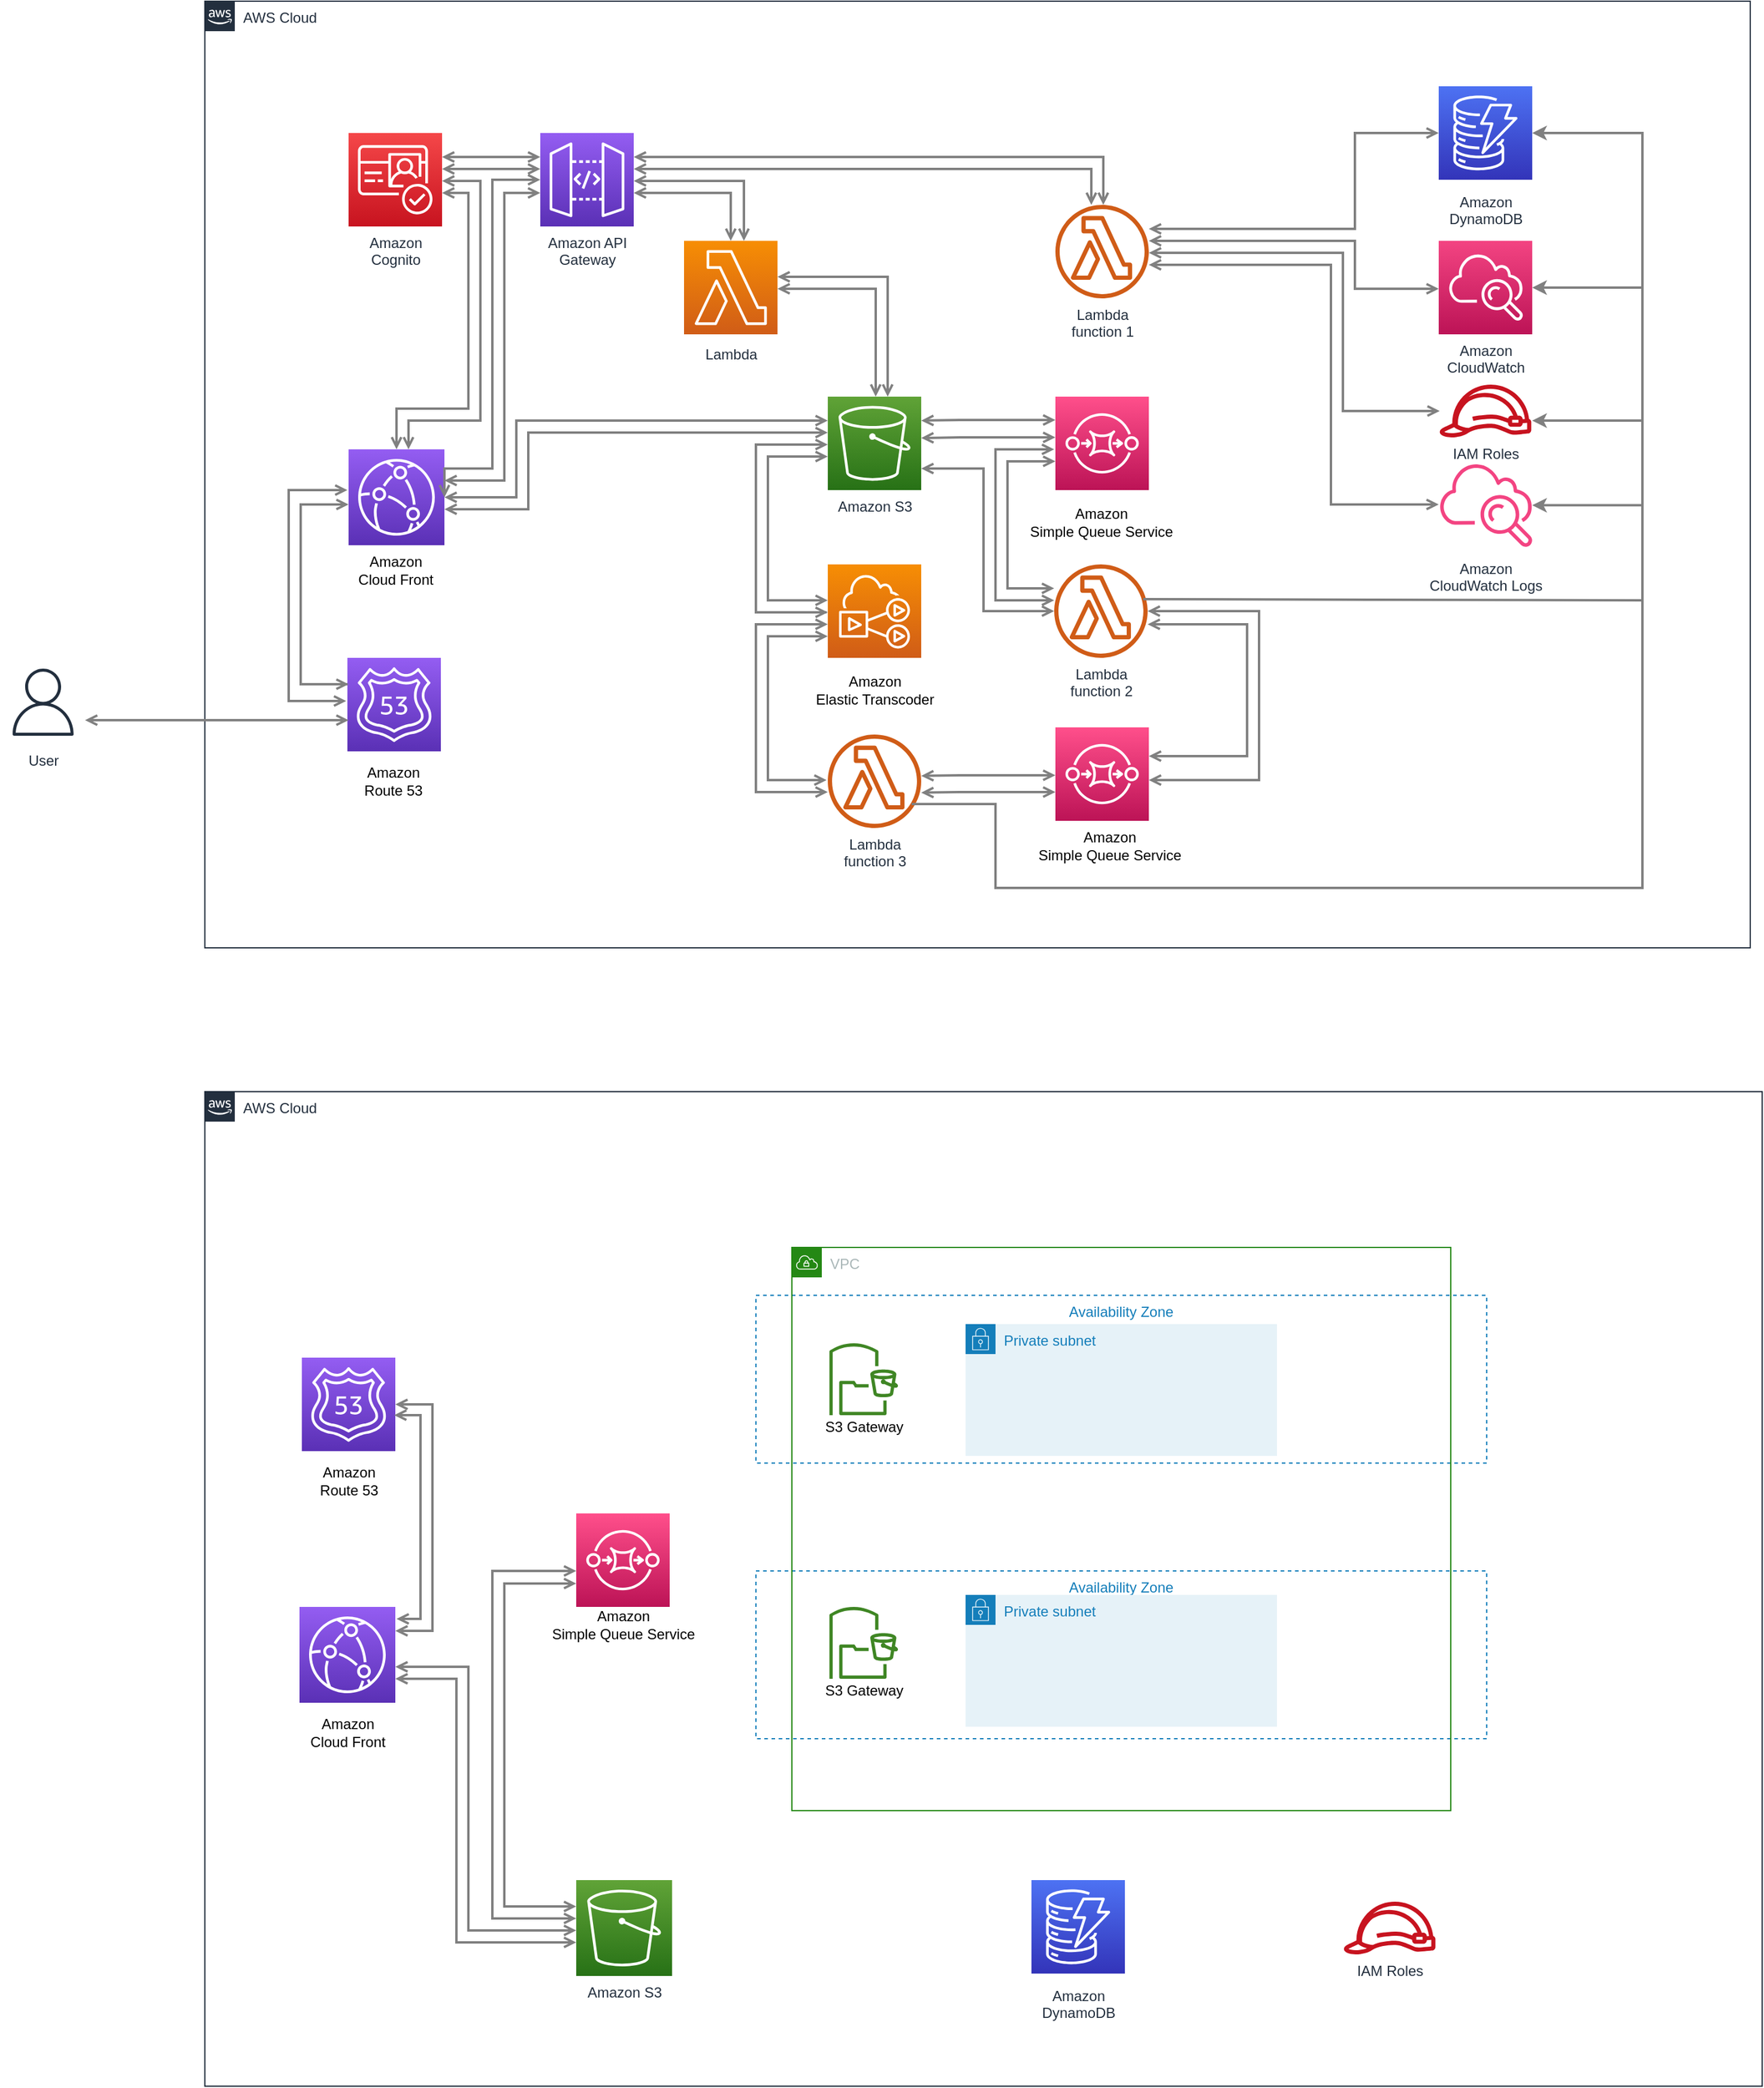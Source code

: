 <mxfile version="18.1.1" type="github">
  <diagram id="Ht1M8jgEwFfnCIfOTk4-" name="Page-1">
    <mxGraphModel dx="1237" dy="723" grid="1" gridSize="10" guides="1" tooltips="1" connect="1" arrows="1" fold="1" page="1" pageScale="1" pageWidth="1169" pageHeight="827" math="0" shadow="0">
      <root>
        <mxCell id="0" />
        <mxCell id="1" parent="0" />
        <mxCell id="SyALjqZVbwJZsE9M6Zfd-1" value="AWS Cloud" style="points=[[0,0],[0.25,0],[0.5,0],[0.75,0],[1,0],[1,0.25],[1,0.5],[1,0.75],[1,1],[0.75,1],[0.5,1],[0.25,1],[0,1],[0,0.75],[0,0.5],[0,0.25]];outlineConnect=0;gradientColor=none;html=1;whiteSpace=wrap;fontSize=12;fontStyle=0;container=1;pointerEvents=0;collapsible=0;recursiveResize=0;shape=mxgraph.aws4.group;grIcon=mxgraph.aws4.group_aws_cloud_alt;strokeColor=#232F3E;fillColor=none;verticalAlign=top;align=left;spacingLeft=30;fontColor=#232F3E;dashed=0;" parent="1" vertex="1">
          <mxGeometry x="260" y="180" width="1290" height="790" as="geometry" />
        </mxCell>
        <mxCell id="SyALjqZVbwJZsE9M6Zfd-2" value="" style="sketch=0;points=[[0,0,0],[0.25,0,0],[0.5,0,0],[0.75,0,0],[1,0,0],[0,1,0],[0.25,1,0],[0.5,1,0],[0.75,1,0],[1,1,0],[0,0.25,0],[0,0.5,0],[0,0.75,0],[1,0.25,0],[1,0.5,0],[1,0.75,0]];outlineConnect=0;fontColor=#232F3E;gradientColor=#945DF2;gradientDirection=north;fillColor=#5A30B5;strokeColor=#ffffff;dashed=0;verticalLabelPosition=bottom;verticalAlign=top;align=center;html=1;fontSize=17;fontStyle=0;aspect=fixed;shape=mxgraph.aws4.resourceIcon;resIcon=mxgraph.aws4.cloudfront;" parent="SyALjqZVbwJZsE9M6Zfd-1" vertex="1">
          <mxGeometry x="120" y="374" width="80" height="80" as="geometry" />
        </mxCell>
        <mxCell id="SyALjqZVbwJZsE9M6Zfd-7" value="Amazon &lt;br&gt;Cloud Front" style="text;html=1;resizable=0;autosize=1;align=center;verticalAlign=middle;points=[];fillColor=none;strokeColor=none;rounded=0;fontSize=12;labelBackgroundColor=default;" parent="SyALjqZVbwJZsE9M6Zfd-1" vertex="1">
          <mxGeometry x="119" y="460" width="80" height="30" as="geometry" />
        </mxCell>
        <mxCell id="UEzPUAAOIrF-is8g5C7q-111" value="Amazon &lt;br&gt;Cognito" style="outlineConnect=0;fontColor=#232F3E;gradientColor=#F54749;gradientDirection=north;fillColor=#C7131F;strokeColor=#ffffff;dashed=0;verticalLabelPosition=bottom;verticalAlign=top;align=center;html=1;fontSize=12;fontStyle=0;aspect=fixed;shape=mxgraph.aws4.resourceIcon;resIcon=mxgraph.aws4.cognito;labelBackgroundColor=#ffffff;" parent="SyALjqZVbwJZsE9M6Zfd-1" vertex="1">
          <mxGeometry x="120" y="110" width="78" height="78" as="geometry" />
        </mxCell>
        <mxCell id="UEzPUAAOIrF-is8g5C7q-113" value="Lambda" style="outlineConnect=0;fontColor=#232F3E;gradientColor=#F78E04;gradientDirection=north;fillColor=#D05C17;strokeColor=#ffffff;dashed=0;verticalLabelPosition=bottom;verticalAlign=top;align=center;html=1;fontSize=12;fontStyle=0;aspect=fixed;shape=mxgraph.aws4.resourceIcon;resIcon=mxgraph.aws4.lambda;labelBackgroundColor=#ffffff;spacingTop=3;" parent="SyALjqZVbwJZsE9M6Zfd-1" vertex="1">
          <mxGeometry x="400" y="200" width="78" height="78" as="geometry" />
        </mxCell>
        <mxCell id="UEzPUAAOIrF-is8g5C7q-114" value="Amazon API&lt;br&gt;Gateway&lt;br&gt;" style="outlineConnect=0;fontColor=#232F3E;gradientColor=#945DF2;gradientDirection=north;fillColor=#5A30B5;strokeColor=#ffffff;dashed=0;verticalLabelPosition=bottom;verticalAlign=top;align=center;html=1;fontSize=12;fontStyle=0;aspect=fixed;shape=mxgraph.aws4.resourceIcon;resIcon=mxgraph.aws4.api_gateway;labelBackgroundColor=#ffffff;" parent="SyALjqZVbwJZsE9M6Zfd-1" vertex="1">
          <mxGeometry x="280" y="110" width="78" height="78" as="geometry" />
        </mxCell>
        <mxCell id="UEzPUAAOIrF-is8g5C7q-126" style="edgeStyle=orthogonalEdgeStyle;rounded=0;orthogonalLoop=1;jettySize=auto;html=1;startArrow=open;startFill=0;endArrow=open;endFill=0;strokeWidth=2;strokeColor=#808080;" parent="SyALjqZVbwJZsE9M6Zfd-1" source="UEzPUAAOIrF-is8g5C7q-113" target="UEzPUAAOIrF-is8g5C7q-114" edge="1">
          <mxGeometry relative="1" as="geometry">
            <Array as="points">
              <mxPoint x="439" y="160" />
            </Array>
          </mxGeometry>
        </mxCell>
        <mxCell id="UEzPUAAOIrF-is8g5C7q-141" style="edgeStyle=orthogonalEdgeStyle;rounded=0;orthogonalLoop=1;jettySize=auto;html=1;startArrow=open;startFill=0;endArrow=open;endFill=0;strokeWidth=2;strokeColor=#808080;" parent="SyALjqZVbwJZsE9M6Zfd-1" source="UEzPUAAOIrF-is8g5C7q-113" target="UEzPUAAOIrF-is8g5C7q-114" edge="1">
          <mxGeometry relative="1" as="geometry">
            <mxPoint x="421" y="119.664" as="sourcePoint" />
            <mxPoint x="338.966" y="206.94" as="targetPoint" />
            <Array as="points">
              <mxPoint x="450" y="150" />
            </Array>
          </mxGeometry>
        </mxCell>
        <mxCell id="UEzPUAAOIrF-is8g5C7q-115" value="Lambda&lt;br&gt;function 1" style="outlineConnect=0;fontColor=#232F3E;gradientColor=none;fillColor=#D05C17;strokeColor=none;dashed=0;verticalLabelPosition=bottom;verticalAlign=top;align=center;html=1;fontSize=12;fontStyle=0;aspect=fixed;pointerEvents=1;shape=mxgraph.aws4.lambda_function;labelBackgroundColor=#ffffff;" parent="SyALjqZVbwJZsE9M6Zfd-1" vertex="1">
          <mxGeometry x="710" y="170" width="78" height="78" as="geometry" />
        </mxCell>
        <mxCell id="UEzPUAAOIrF-is8g5C7q-129" style="edgeStyle=orthogonalEdgeStyle;rounded=0;orthogonalLoop=1;jettySize=auto;html=1;startArrow=open;startFill=0;endArrow=open;endFill=0;strokeWidth=2;strokeColor=#808080;" parent="SyALjqZVbwJZsE9M6Zfd-1" source="UEzPUAAOIrF-is8g5C7q-114" target="UEzPUAAOIrF-is8g5C7q-115" edge="1">
          <mxGeometry relative="1" as="geometry">
            <Array as="points">
              <mxPoint x="740" y="140" />
            </Array>
          </mxGeometry>
        </mxCell>
        <mxCell id="UEzPUAAOIrF-is8g5C7q-142" style="edgeStyle=orthogonalEdgeStyle;rounded=0;orthogonalLoop=1;jettySize=auto;html=1;startArrow=open;startFill=0;endArrow=open;endFill=0;strokeWidth=2;strokeColor=#808080;" parent="SyALjqZVbwJZsE9M6Zfd-1" source="UEzPUAAOIrF-is8g5C7q-114" target="UEzPUAAOIrF-is8g5C7q-115" edge="1">
          <mxGeometry relative="1" as="geometry">
            <mxPoint x="378" y="245.94" as="sourcePoint" />
            <mxPoint x="511" y="245.94" as="targetPoint" />
            <Array as="points">
              <mxPoint x="750" y="130" />
            </Array>
          </mxGeometry>
        </mxCell>
        <mxCell id="UEzPUAAOIrF-is8g5C7q-119" value="Amazon&lt;br&gt;DynamoDB&lt;br&gt;" style="outlineConnect=0;fontColor=#232F3E;gradientColor=#4D72F3;gradientDirection=north;fillColor=#3334B9;strokeColor=#ffffff;dashed=0;verticalLabelPosition=bottom;verticalAlign=top;align=center;html=1;fontSize=12;fontStyle=0;aspect=fixed;shape=mxgraph.aws4.resourceIcon;resIcon=mxgraph.aws4.dynamodb;labelBackgroundColor=#ffffff;spacingTop=5;" parent="SyALjqZVbwJZsE9M6Zfd-1" vertex="1">
          <mxGeometry x="1030.0" y="70.94" width="78" height="78" as="geometry" />
        </mxCell>
        <mxCell id="UEzPUAAOIrF-is8g5C7q-132" style="edgeStyle=orthogonalEdgeStyle;rounded=0;orthogonalLoop=1;jettySize=auto;html=1;startArrow=open;startFill=0;endArrow=open;endFill=0;strokeWidth=2;strokeColor=#808080;" parent="SyALjqZVbwJZsE9M6Zfd-1" source="UEzPUAAOIrF-is8g5C7q-115" target="UEzPUAAOIrF-is8g5C7q-119" edge="1">
          <mxGeometry relative="1" as="geometry">
            <Array as="points">
              <mxPoint x="960" y="190" />
              <mxPoint x="960" y="110" />
            </Array>
          </mxGeometry>
        </mxCell>
        <mxCell id="UEzPUAAOIrF-is8g5C7q-121" value="Amazon&lt;br&gt;CloudWatch&lt;br&gt;" style="outlineConnect=0;fontColor=#232F3E;gradientColor=#F34482;gradientDirection=north;fillColor=#BC1356;strokeColor=#ffffff;dashed=0;verticalLabelPosition=bottom;verticalAlign=top;align=center;html=1;fontSize=12;fontStyle=0;aspect=fixed;shape=mxgraph.aws4.resourceIcon;resIcon=mxgraph.aws4.cloudwatch;labelBackgroundColor=#ffffff;" parent="SyALjqZVbwJZsE9M6Zfd-1" vertex="1">
          <mxGeometry x="1030.0" y="200" width="78" height="78" as="geometry" />
        </mxCell>
        <mxCell id="UEzPUAAOIrF-is8g5C7q-122" value="IAM Roles" style="outlineConnect=0;fontColor=#232F3E;gradientColor=none;fillColor=#C7131F;strokeColor=none;dashed=0;verticalLabelPosition=bottom;verticalAlign=top;align=center;html=1;fontSize=12;fontStyle=0;aspect=fixed;pointerEvents=1;shape=mxgraph.aws4.role;labelBackgroundColor=#ffffff;" parent="SyALjqZVbwJZsE9M6Zfd-1" vertex="1">
          <mxGeometry x="1030.0" y="320" width="78" height="44" as="geometry" />
        </mxCell>
        <mxCell id="UEzPUAAOIrF-is8g5C7q-123" value="Amazon&lt;br&gt;CloudWatch Logs&lt;br&gt;" style="outlineConnect=0;fontColor=#232F3E;gradientColor=none;gradientDirection=north;fillColor=#F34482;strokeColor=none;dashed=0;verticalLabelPosition=bottom;verticalAlign=top;align=center;html=1;fontSize=12;fontStyle=0;aspect=fixed;shape=mxgraph.aws4.cloudwatch;labelBackgroundColor=#ffffff;" parent="SyALjqZVbwJZsE9M6Zfd-1" vertex="1">
          <mxGeometry x="1030.0" y="382" width="78" height="78" as="geometry" />
        </mxCell>
        <mxCell id="UEzPUAAOIrF-is8g5C7q-134" style="edgeStyle=orthogonalEdgeStyle;rounded=0;orthogonalLoop=1;jettySize=auto;html=1;startArrow=open;startFill=0;endArrow=open;endFill=0;strokeWidth=2;strokeColor=#808080;" parent="SyALjqZVbwJZsE9M6Zfd-1" source="UEzPUAAOIrF-is8g5C7q-115" target="UEzPUAAOIrF-is8g5C7q-121" edge="1">
          <mxGeometry relative="1" as="geometry">
            <Array as="points">
              <mxPoint x="960" y="200" />
              <mxPoint x="960" y="240" />
            </Array>
          </mxGeometry>
        </mxCell>
        <mxCell id="UEzPUAAOIrF-is8g5C7q-135" style="edgeStyle=orthogonalEdgeStyle;rounded=0;orthogonalLoop=1;jettySize=auto;html=1;startArrow=open;startFill=0;endArrow=open;endFill=0;strokeWidth=2;strokeColor=#808080;" parent="SyALjqZVbwJZsE9M6Zfd-1" source="UEzPUAAOIrF-is8g5C7q-115" target="UEzPUAAOIrF-is8g5C7q-122" edge="1">
          <mxGeometry relative="1" as="geometry">
            <Array as="points">
              <mxPoint x="950" y="210" />
              <mxPoint x="950" y="342" />
            </Array>
          </mxGeometry>
        </mxCell>
        <mxCell id="UEzPUAAOIrF-is8g5C7q-136" style="edgeStyle=orthogonalEdgeStyle;rounded=0;orthogonalLoop=1;jettySize=auto;html=1;startArrow=open;startFill=0;endArrow=open;endFill=0;strokeWidth=2;strokeColor=#808080;" parent="SyALjqZVbwJZsE9M6Zfd-1" source="UEzPUAAOIrF-is8g5C7q-115" target="UEzPUAAOIrF-is8g5C7q-123" edge="1">
          <mxGeometry relative="1" as="geometry">
            <Array as="points">
              <mxPoint x="940" y="220" />
              <mxPoint x="940" y="420" />
            </Array>
          </mxGeometry>
        </mxCell>
        <mxCell id="UEzPUAAOIrF-is8g5C7q-116" value="Amazon S3" style="outlineConnect=0;fontColor=#232F3E;gradientColor=#60A337;gradientDirection=north;fillColor=#277116;strokeColor=#ffffff;dashed=0;verticalLabelPosition=bottom;verticalAlign=top;align=center;html=1;fontSize=12;fontStyle=0;aspect=fixed;shape=mxgraph.aws4.resourceIcon;resIcon=mxgraph.aws4.s3;labelBackgroundColor=#ffffff;" parent="SyALjqZVbwJZsE9M6Zfd-1" vertex="1">
          <mxGeometry x="520.0" y="330" width="78" height="78" as="geometry" />
        </mxCell>
        <mxCell id="SyALjqZVbwJZsE9M6Zfd-11" style="edgeStyle=orthogonalEdgeStyle;rounded=0;orthogonalLoop=1;jettySize=auto;html=1;startArrow=open;startFill=0;endArrow=open;endFill=0;strokeWidth=2;strokeColor=#808080;" parent="SyALjqZVbwJZsE9M6Zfd-1" edge="1">
          <mxGeometry relative="1" as="geometry">
            <mxPoint x="280" y="130" as="sourcePoint" />
            <mxPoint x="198.0" y="130" as="targetPoint" />
            <Array as="points">
              <mxPoint x="230" y="130" />
              <mxPoint x="230" y="130" />
            </Array>
          </mxGeometry>
        </mxCell>
        <mxCell id="SyALjqZVbwJZsE9M6Zfd-12" style="edgeStyle=orthogonalEdgeStyle;rounded=0;orthogonalLoop=1;jettySize=auto;html=1;startArrow=open;startFill=0;endArrow=open;endFill=0;strokeWidth=2;strokeColor=#808080;" parent="SyALjqZVbwJZsE9M6Zfd-1" edge="1">
          <mxGeometry relative="1" as="geometry">
            <mxPoint x="280" y="140" as="sourcePoint" />
            <mxPoint x="198.0" y="140" as="targetPoint" />
            <Array as="points">
              <mxPoint x="230" y="140" />
              <mxPoint x="230" y="140" />
            </Array>
          </mxGeometry>
        </mxCell>
        <mxCell id="SyALjqZVbwJZsE9M6Zfd-13" style="edgeStyle=orthogonalEdgeStyle;rounded=0;orthogonalLoop=1;jettySize=auto;html=1;startArrow=open;startFill=0;endArrow=open;endFill=0;strokeWidth=2;strokeColor=#808080;" parent="SyALjqZVbwJZsE9M6Zfd-1" source="UEzPUAAOIrF-is8g5C7q-116" target="UEzPUAAOIrF-is8g5C7q-113" edge="1">
          <mxGeometry relative="1" as="geometry">
            <mxPoint x="570" y="278" as="sourcePoint" />
            <mxPoint x="478" y="228" as="targetPoint" />
            <Array as="points">
              <mxPoint x="560" y="240" />
            </Array>
          </mxGeometry>
        </mxCell>
        <mxCell id="SyALjqZVbwJZsE9M6Zfd-16" style="edgeStyle=orthogonalEdgeStyle;rounded=0;orthogonalLoop=1;jettySize=auto;html=1;startArrow=open;startFill=0;endArrow=open;endFill=0;strokeWidth=2;strokeColor=#808080;" parent="SyALjqZVbwJZsE9M6Zfd-1" source="UEzPUAAOIrF-is8g5C7q-116" edge="1">
          <mxGeometry relative="1" as="geometry">
            <mxPoint x="570" y="320" as="sourcePoint" />
            <mxPoint x="478" y="230" as="targetPoint" />
            <Array as="points">
              <mxPoint x="570" y="230" />
            </Array>
          </mxGeometry>
        </mxCell>
        <mxCell id="SyALjqZVbwJZsE9M6Zfd-17" style="edgeStyle=orthogonalEdgeStyle;rounded=0;orthogonalLoop=1;jettySize=auto;html=1;startArrow=open;startFill=0;endArrow=open;endFill=0;strokeWidth=2;strokeColor=#808080;" parent="SyALjqZVbwJZsE9M6Zfd-1" source="UEzPUAAOIrF-is8g5C7q-114" target="SyALjqZVbwJZsE9M6Zfd-2" edge="1">
          <mxGeometry relative="1" as="geometry">
            <mxPoint x="272" y="290" as="sourcePoint" />
            <mxPoint x="190.0" y="290" as="targetPoint" />
            <Array as="points">
              <mxPoint x="250" y="160" />
              <mxPoint x="250" y="400" />
            </Array>
          </mxGeometry>
        </mxCell>
        <mxCell id="SyALjqZVbwJZsE9M6Zfd-21" style="edgeStyle=orthogonalEdgeStyle;rounded=0;orthogonalLoop=1;jettySize=auto;html=1;startArrow=open;startFill=0;endArrow=open;endFill=0;strokeWidth=2;strokeColor=#808080;entryX=1;entryY=0.5;entryDx=0;entryDy=0;entryPerimeter=0;" parent="SyALjqZVbwJZsE9M6Zfd-1" source="UEzPUAAOIrF-is8g5C7q-114" target="SyALjqZVbwJZsE9M6Zfd-2" edge="1">
          <mxGeometry relative="1" as="geometry">
            <mxPoint x="270" y="148.94" as="sourcePoint" />
            <mxPoint x="190" y="418.94" as="targetPoint" />
            <Array as="points">
              <mxPoint x="240" y="149" />
              <mxPoint x="240" y="390" />
            </Array>
          </mxGeometry>
        </mxCell>
        <mxCell id="SyALjqZVbwJZsE9M6Zfd-22" style="edgeStyle=orthogonalEdgeStyle;rounded=0;orthogonalLoop=1;jettySize=auto;html=1;startArrow=open;startFill=0;endArrow=open;endFill=0;strokeWidth=2;strokeColor=#808080;" parent="SyALjqZVbwJZsE9M6Zfd-1" source="UEzPUAAOIrF-is8g5C7q-116" target="SyALjqZVbwJZsE9M6Zfd-2" edge="1">
          <mxGeometry relative="1" as="geometry">
            <mxPoint x="282" y="413.58" as="sourcePoint" />
            <mxPoint x="220" y="414" as="targetPoint" />
            <Array as="points">
              <mxPoint x="260" y="350" />
              <mxPoint x="260" y="414" />
            </Array>
          </mxGeometry>
        </mxCell>
        <mxCell id="SyALjqZVbwJZsE9M6Zfd-24" style="edgeStyle=orthogonalEdgeStyle;rounded=0;orthogonalLoop=1;jettySize=auto;html=1;startArrow=open;startFill=0;endArrow=open;endFill=0;strokeWidth=2;strokeColor=#808080;" parent="SyALjqZVbwJZsE9M6Zfd-1" edge="1">
          <mxGeometry relative="1" as="geometry">
            <mxPoint x="520" y="360" as="sourcePoint" />
            <mxPoint x="200" y="424" as="targetPoint" />
            <Array as="points">
              <mxPoint x="520" y="360" />
              <mxPoint x="270" y="360" />
              <mxPoint x="270" y="424" />
            </Array>
          </mxGeometry>
        </mxCell>
        <mxCell id="SyALjqZVbwJZsE9M6Zfd-25" value="" style="sketch=0;points=[[0,0,0],[0.25,0,0],[0.5,0,0],[0.75,0,0],[1,0,0],[0,1,0],[0.25,1,0],[0.5,1,0],[0.75,1,0],[1,1,0],[0,0.25,0],[0,0.5,0],[0,0.75,0],[1,0.25,0],[1,0.5,0],[1,0.75,0]];outlineConnect=0;fontColor=#232F3E;gradientColor=#FF4F8B;gradientDirection=north;fillColor=#BC1356;strokeColor=#ffffff;dashed=0;verticalLabelPosition=bottom;verticalAlign=top;align=center;html=1;fontSize=12;fontStyle=0;aspect=fixed;shape=mxgraph.aws4.resourceIcon;resIcon=mxgraph.aws4.sqs;labelBackgroundColor=default;" parent="SyALjqZVbwJZsE9M6Zfd-1" vertex="1">
          <mxGeometry x="710" y="330" width="78" height="78" as="geometry" />
        </mxCell>
        <mxCell id="SyALjqZVbwJZsE9M6Zfd-26" value="Amazon &lt;br&gt;Simple Queue Service" style="text;html=1;resizable=0;autosize=1;align=center;verticalAlign=middle;points=[];fillColor=none;strokeColor=none;rounded=0;fontSize=12;labelBackgroundColor=default;" parent="SyALjqZVbwJZsE9M6Zfd-1" vertex="1">
          <mxGeometry x="683" y="420" width="130" height="30" as="geometry" />
        </mxCell>
        <mxCell id="SyALjqZVbwJZsE9M6Zfd-27" style="edgeStyle=orthogonalEdgeStyle;rounded=0;orthogonalLoop=1;jettySize=auto;html=1;startArrow=open;startFill=0;endArrow=open;endFill=0;strokeWidth=2;strokeColor=#808080;exitX=0;exitY=0.25;exitDx=0;exitDy=0;exitPerimeter=0;" parent="SyALjqZVbwJZsE9M6Zfd-1" source="SyALjqZVbwJZsE9M6Zfd-25" edge="1">
          <mxGeometry relative="1" as="geometry">
            <mxPoint x="680" y="350.0" as="sourcePoint" />
            <mxPoint x="598.0" y="350.0" as="targetPoint" />
            <Array as="points">
              <mxPoint x="630" y="349" />
            </Array>
          </mxGeometry>
        </mxCell>
        <mxCell id="SyALjqZVbwJZsE9M6Zfd-28" style="edgeStyle=orthogonalEdgeStyle;rounded=0;orthogonalLoop=1;jettySize=auto;html=1;startArrow=open;startFill=0;endArrow=open;endFill=0;strokeWidth=2;strokeColor=#808080;exitX=0;exitY=0.25;exitDx=0;exitDy=0;exitPerimeter=0;" parent="SyALjqZVbwJZsE9M6Zfd-1" edge="1">
          <mxGeometry relative="1" as="geometry">
            <mxPoint x="710" y="364.02" as="sourcePoint" />
            <mxPoint x="598.0" y="364.52" as="targetPoint" />
            <Array as="points">
              <mxPoint x="630" y="363.52" />
            </Array>
          </mxGeometry>
        </mxCell>
        <mxCell id="SyALjqZVbwJZsE9M6Zfd-29" value="" style="sketch=0;points=[[0,0,0],[0.25,0,0],[0.5,0,0],[0.75,0,0],[1,0,0],[0,1,0],[0.25,1,0],[0.5,1,0],[0.75,1,0],[1,1,0],[0,0.25,0],[0,0.5,0],[0,0.75,0],[1,0.25,0],[1,0.5,0],[1,0.75,0]];outlineConnect=0;fontColor=#232F3E;gradientColor=#F78E04;gradientDirection=north;fillColor=#D05C17;strokeColor=#ffffff;dashed=0;verticalLabelPosition=bottom;verticalAlign=top;align=center;html=1;fontSize=12;fontStyle=0;aspect=fixed;shape=mxgraph.aws4.resourceIcon;resIcon=mxgraph.aws4.elastic_transcoder;labelBackgroundColor=default;" parent="SyALjqZVbwJZsE9M6Zfd-1" vertex="1">
          <mxGeometry x="520" y="470" width="78" height="78" as="geometry" />
        </mxCell>
        <mxCell id="SyALjqZVbwJZsE9M6Zfd-30" value="Amazon &lt;br&gt;Elastic Transcoder" style="text;html=1;resizable=0;autosize=1;align=center;verticalAlign=middle;points=[];fillColor=none;strokeColor=none;rounded=0;fontSize=12;labelBackgroundColor=default;" parent="SyALjqZVbwJZsE9M6Zfd-1" vertex="1">
          <mxGeometry x="504" y="560" width="110" height="30" as="geometry" />
        </mxCell>
        <mxCell id="SyALjqZVbwJZsE9M6Zfd-33" value="Lambda&lt;br&gt;function 2" style="outlineConnect=0;fontColor=#232F3E;gradientColor=none;fillColor=#D05C17;strokeColor=none;dashed=0;verticalLabelPosition=bottom;verticalAlign=top;align=center;html=1;fontSize=12;fontStyle=0;aspect=fixed;pointerEvents=1;shape=mxgraph.aws4.lambda_function;labelBackgroundColor=#ffffff;" parent="SyALjqZVbwJZsE9M6Zfd-1" vertex="1">
          <mxGeometry x="709" y="470" width="78" height="78" as="geometry" />
        </mxCell>
        <mxCell id="SyALjqZVbwJZsE9M6Zfd-34" value="Lambda&lt;br&gt;function 3" style="outlineConnect=0;fontColor=#232F3E;gradientColor=none;fillColor=#D05C17;strokeColor=none;dashed=0;verticalLabelPosition=bottom;verticalAlign=top;align=center;html=1;fontSize=12;fontStyle=0;aspect=fixed;pointerEvents=1;shape=mxgraph.aws4.lambda_function;labelBackgroundColor=#ffffff;" parent="SyALjqZVbwJZsE9M6Zfd-1" vertex="1">
          <mxGeometry x="520" y="612" width="78" height="78" as="geometry" />
        </mxCell>
        <mxCell id="SyALjqZVbwJZsE9M6Zfd-35" value="" style="sketch=0;points=[[0,0,0],[0.25,0,0],[0.5,0,0],[0.75,0,0],[1,0,0],[0,1,0],[0.25,1,0],[0.5,1,0],[0.75,1,0],[1,1,0],[0,0.25,0],[0,0.5,0],[0,0.75,0],[1,0.25,0],[1,0.5,0],[1,0.75,0]];outlineConnect=0;fontColor=#232F3E;gradientColor=#FF4F8B;gradientDirection=north;fillColor=#BC1356;strokeColor=#ffffff;dashed=0;verticalLabelPosition=bottom;verticalAlign=top;align=center;html=1;fontSize=12;fontStyle=0;aspect=fixed;shape=mxgraph.aws4.resourceIcon;resIcon=mxgraph.aws4.sqs;labelBackgroundColor=default;" parent="SyALjqZVbwJZsE9M6Zfd-1" vertex="1">
          <mxGeometry x="710" y="606" width="78" height="78" as="geometry" />
        </mxCell>
        <mxCell id="SyALjqZVbwJZsE9M6Zfd-36" value="Amazon &lt;br&gt;Simple Queue Service" style="text;html=1;resizable=0;autosize=1;align=center;verticalAlign=middle;points=[];fillColor=none;strokeColor=none;rounded=0;fontSize=12;labelBackgroundColor=default;" parent="SyALjqZVbwJZsE9M6Zfd-1" vertex="1">
          <mxGeometry x="690" y="690" width="130" height="30" as="geometry" />
        </mxCell>
        <mxCell id="SyALjqZVbwJZsE9M6Zfd-37" style="edgeStyle=orthogonalEdgeStyle;rounded=0;orthogonalLoop=1;jettySize=auto;html=1;startArrow=open;startFill=0;endArrow=open;endFill=0;strokeWidth=2;strokeColor=#808080;exitX=0;exitY=0.25;exitDx=0;exitDy=0;exitPerimeter=0;" parent="SyALjqZVbwJZsE9M6Zfd-1" target="SyALjqZVbwJZsE9M6Zfd-33" edge="1">
          <mxGeometry relative="1" as="geometry">
            <mxPoint x="709.0" y="374.02" as="sourcePoint" />
            <mxPoint x="597" y="374.52" as="targetPoint" />
            <Array as="points">
              <mxPoint x="660" y="374" />
              <mxPoint x="660" y="500" />
            </Array>
          </mxGeometry>
        </mxCell>
        <mxCell id="SyALjqZVbwJZsE9M6Zfd-43" value="" style="endArrow=classic;html=1;rounded=0;fontSize=12;strokeColor=#808080;strokeWidth=2;exitX=0.953;exitY=0.372;exitDx=0;exitDy=0;exitPerimeter=0;" parent="SyALjqZVbwJZsE9M6Zfd-1" source="SyALjqZVbwJZsE9M6Zfd-33" target="UEzPUAAOIrF-is8g5C7q-119" edge="1">
          <mxGeometry width="50" height="50" relative="1" as="geometry">
            <mxPoint x="790" y="500" as="sourcePoint" />
            <mxPoint x="1118.0" y="441.0" as="targetPoint" />
            <Array as="points">
              <mxPoint x="1200" y="500" />
              <mxPoint x="1200" y="110" />
            </Array>
          </mxGeometry>
        </mxCell>
        <mxCell id="SyALjqZVbwJZsE9M6Zfd-49" style="edgeStyle=orthogonalEdgeStyle;rounded=0;orthogonalLoop=1;jettySize=auto;html=1;startArrow=open;startFill=0;endArrow=open;endFill=0;strokeWidth=2;strokeColor=#808080;" parent="SyALjqZVbwJZsE9M6Zfd-1" source="SyALjqZVbwJZsE9M6Zfd-33" target="SyALjqZVbwJZsE9M6Zfd-35" edge="1">
          <mxGeometry relative="1" as="geometry">
            <mxPoint x="710" y="520" as="sourcePoint" />
            <mxPoint x="628.0" y="530" as="targetPoint" />
            <Array as="points">
              <mxPoint x="870" y="520" />
              <mxPoint x="870" y="630" />
            </Array>
          </mxGeometry>
        </mxCell>
        <mxCell id="SyALjqZVbwJZsE9M6Zfd-47" style="edgeStyle=orthogonalEdgeStyle;rounded=0;orthogonalLoop=1;jettySize=auto;html=1;startArrow=open;startFill=0;endArrow=open;endFill=0;strokeWidth=2;strokeColor=#808080;" parent="SyALjqZVbwJZsE9M6Zfd-1" source="SyALjqZVbwJZsE9M6Zfd-33" target="UEzPUAAOIrF-is8g5C7q-116" edge="1">
          <mxGeometry relative="1" as="geometry">
            <mxPoint x="710" y="520" as="sourcePoint" />
            <mxPoint x="608.0" y="390" as="targetPoint" />
            <Array as="points">
              <mxPoint x="650" y="509" />
              <mxPoint x="650" y="390" />
            </Array>
          </mxGeometry>
        </mxCell>
        <mxCell id="SyALjqZVbwJZsE9M6Zfd-51" style="edgeStyle=orthogonalEdgeStyle;rounded=0;orthogonalLoop=1;jettySize=auto;html=1;startArrow=open;startFill=0;endArrow=open;endFill=0;strokeWidth=2;strokeColor=#808080;" parent="SyALjqZVbwJZsE9M6Zfd-1" source="SyALjqZVbwJZsE9M6Zfd-33" target="SyALjqZVbwJZsE9M6Zfd-35" edge="1">
          <mxGeometry relative="1" as="geometry">
            <mxPoint x="710" y="530" as="sourcePoint" />
            <mxPoint x="810" y="650" as="targetPoint" />
            <Array as="points">
              <mxPoint x="880" y="509" />
              <mxPoint x="880" y="650" />
            </Array>
          </mxGeometry>
        </mxCell>
        <mxCell id="SyALjqZVbwJZsE9M6Zfd-54" value="" style="endArrow=classic;html=1;rounded=0;fontSize=12;strokeColor=#808080;strokeWidth=2;" parent="SyALjqZVbwJZsE9M6Zfd-1" edge="1">
          <mxGeometry width="50" height="50" relative="1" as="geometry">
            <mxPoint x="1200" y="350" as="sourcePoint" />
            <mxPoint x="1108" y="350" as="targetPoint" />
            <Array as="points">
              <mxPoint x="1150" y="350" />
            </Array>
          </mxGeometry>
        </mxCell>
        <mxCell id="SyALjqZVbwJZsE9M6Zfd-55" value="" style="endArrow=classic;html=1;rounded=0;fontSize=12;strokeColor=#808080;strokeWidth=2;" parent="SyALjqZVbwJZsE9M6Zfd-1" edge="1">
          <mxGeometry width="50" height="50" relative="1" as="geometry">
            <mxPoint x="1200" y="420.68" as="sourcePoint" />
            <mxPoint x="1108" y="420.68" as="targetPoint" />
            <Array as="points">
              <mxPoint x="1150" y="420.68" />
            </Array>
          </mxGeometry>
        </mxCell>
        <mxCell id="SyALjqZVbwJZsE9M6Zfd-56" style="edgeStyle=orthogonalEdgeStyle;rounded=0;orthogonalLoop=1;jettySize=auto;html=1;startArrow=open;startFill=0;endArrow=open;endFill=0;strokeWidth=2;strokeColor=#808080;exitX=0;exitY=0.25;exitDx=0;exitDy=0;exitPerimeter=0;" parent="SyALjqZVbwJZsE9M6Zfd-1" edge="1">
          <mxGeometry relative="1" as="geometry">
            <mxPoint x="710" y="646" as="sourcePoint" />
            <mxPoint x="598" y="646.5" as="targetPoint" />
            <Array as="points">
              <mxPoint x="630" y="645.5" />
            </Array>
          </mxGeometry>
        </mxCell>
        <mxCell id="SyALjqZVbwJZsE9M6Zfd-57" style="edgeStyle=orthogonalEdgeStyle;rounded=0;orthogonalLoop=1;jettySize=auto;html=1;startArrow=open;startFill=0;endArrow=open;endFill=0;strokeWidth=2;strokeColor=#808080;exitX=0;exitY=0.25;exitDx=0;exitDy=0;exitPerimeter=0;" parent="SyALjqZVbwJZsE9M6Zfd-1" edge="1">
          <mxGeometry relative="1" as="geometry">
            <mxPoint x="710" y="660" as="sourcePoint" />
            <mxPoint x="598" y="660.5" as="targetPoint" />
            <Array as="points">
              <mxPoint x="630" y="659.5" />
            </Array>
          </mxGeometry>
        </mxCell>
        <mxCell id="SyALjqZVbwJZsE9M6Zfd-59" style="edgeStyle=orthogonalEdgeStyle;rounded=0;orthogonalLoop=1;jettySize=auto;html=1;startArrow=open;startFill=0;endArrow=open;endFill=0;strokeWidth=2;strokeColor=#808080;" parent="SyALjqZVbwJZsE9M6Zfd-1" edge="1">
          <mxGeometry relative="1" as="geometry">
            <mxPoint x="520" y="530" as="sourcePoint" />
            <mxPoint x="519" y="650" as="targetPoint" />
            <Array as="points">
              <mxPoint x="470" y="530" />
              <mxPoint x="470" y="650" />
            </Array>
          </mxGeometry>
        </mxCell>
        <mxCell id="SyALjqZVbwJZsE9M6Zfd-60" style="edgeStyle=orthogonalEdgeStyle;rounded=0;orthogonalLoop=1;jettySize=auto;html=1;startArrow=open;startFill=0;endArrow=open;endFill=0;strokeWidth=2;strokeColor=#808080;" parent="SyALjqZVbwJZsE9M6Zfd-1" target="SyALjqZVbwJZsE9M6Zfd-34" edge="1">
          <mxGeometry relative="1" as="geometry">
            <mxPoint x="520" y="520" as="sourcePoint" />
            <mxPoint x="520" y="670" as="targetPoint" />
            <Array as="points">
              <mxPoint x="460" y="520" />
              <mxPoint x="460" y="660" />
            </Array>
          </mxGeometry>
        </mxCell>
        <mxCell id="SyALjqZVbwJZsE9M6Zfd-61" style="edgeStyle=orthogonalEdgeStyle;rounded=0;orthogonalLoop=1;jettySize=auto;html=1;startArrow=open;startFill=0;endArrow=open;endFill=0;strokeWidth=2;strokeColor=#808080;" parent="SyALjqZVbwJZsE9M6Zfd-1" edge="1">
          <mxGeometry relative="1" as="geometry">
            <mxPoint x="520" y="370" as="sourcePoint" />
            <mxPoint x="520" y="510" as="targetPoint" />
            <Array as="points">
              <mxPoint x="460" y="370" />
              <mxPoint x="460" y="510" />
              <mxPoint x="519" y="510" />
            </Array>
          </mxGeometry>
        </mxCell>
        <mxCell id="SyALjqZVbwJZsE9M6Zfd-63" style="edgeStyle=orthogonalEdgeStyle;rounded=0;orthogonalLoop=1;jettySize=auto;html=1;startArrow=open;startFill=0;endArrow=open;endFill=0;strokeWidth=2;strokeColor=#808080;" parent="SyALjqZVbwJZsE9M6Zfd-1" edge="1">
          <mxGeometry relative="1" as="geometry">
            <mxPoint x="520" y="380" as="sourcePoint" />
            <mxPoint x="520" y="500" as="targetPoint" />
            <Array as="points">
              <mxPoint x="520" y="380" />
              <mxPoint x="470" y="380" />
              <mxPoint x="470" y="500" />
            </Array>
          </mxGeometry>
        </mxCell>
        <mxCell id="SyALjqZVbwJZsE9M6Zfd-64" style="edgeStyle=orthogonalEdgeStyle;rounded=0;orthogonalLoop=1;jettySize=auto;html=1;startArrow=open;startFill=0;endArrow=open;endFill=0;strokeWidth=2;strokeColor=#808080;" parent="SyALjqZVbwJZsE9M6Zfd-1" source="SyALjqZVbwJZsE9M6Zfd-2" target="UEzPUAAOIrF-is8g5C7q-111" edge="1">
          <mxGeometry relative="1" as="geometry">
            <mxPoint x="290" y="150" as="sourcePoint" />
            <mxPoint x="208.0" y="150" as="targetPoint" />
            <Array as="points">
              <mxPoint x="170" y="350" />
              <mxPoint x="230" y="350" />
              <mxPoint x="230" y="150" />
            </Array>
          </mxGeometry>
        </mxCell>
        <mxCell id="SyALjqZVbwJZsE9M6Zfd-65" style="edgeStyle=orthogonalEdgeStyle;rounded=0;orthogonalLoop=1;jettySize=auto;html=1;startArrow=open;startFill=0;endArrow=open;endFill=0;strokeWidth=2;strokeColor=#808080;" parent="SyALjqZVbwJZsE9M6Zfd-1" source="SyALjqZVbwJZsE9M6Zfd-2" target="UEzPUAAOIrF-is8g5C7q-111" edge="1">
          <mxGeometry relative="1" as="geometry">
            <mxPoint x="160" y="370" as="sourcePoint" />
            <mxPoint x="208" y="160.0" as="targetPoint" />
            <Array as="points">
              <mxPoint x="160" y="340" />
              <mxPoint x="220" y="340" />
              <mxPoint x="220" y="160" />
            </Array>
          </mxGeometry>
        </mxCell>
        <mxCell id="SyALjqZVbwJZsE9M6Zfd-66" value="" style="sketch=0;points=[[0,0,0],[0.25,0,0],[0.5,0,0],[0.75,0,0],[1,0,0],[0,1,0],[0.25,1,0],[0.5,1,0],[0.75,1,0],[1,1,0],[0,0.25,0],[0,0.5,0],[0,0.75,0],[1,0.25,0],[1,0.5,0],[1,0.75,0]];outlineConnect=0;fontColor=#232F3E;gradientColor=#945DF2;gradientDirection=north;fillColor=#5A30B5;strokeColor=#ffffff;dashed=0;verticalLabelPosition=bottom;verticalAlign=top;align=center;html=1;fontSize=12;fontStyle=0;aspect=fixed;shape=mxgraph.aws4.resourceIcon;resIcon=mxgraph.aws4.route_53;labelBackgroundColor=default;" parent="SyALjqZVbwJZsE9M6Zfd-1" vertex="1">
          <mxGeometry x="119" y="548" width="78" height="78" as="geometry" />
        </mxCell>
        <mxCell id="SyALjqZVbwJZsE9M6Zfd-68" style="edgeStyle=orthogonalEdgeStyle;rounded=0;orthogonalLoop=1;jettySize=auto;html=1;startArrow=open;startFill=0;endArrow=open;endFill=0;strokeWidth=2;strokeColor=#808080;" parent="SyALjqZVbwJZsE9M6Zfd-1" edge="1">
          <mxGeometry relative="1" as="geometry">
            <mxPoint x="119" y="408" as="sourcePoint" />
            <mxPoint x="118" y="584" as="targetPoint" />
            <Array as="points">
              <mxPoint x="70" y="408" />
              <mxPoint x="70" y="584" />
            </Array>
          </mxGeometry>
        </mxCell>
        <mxCell id="SyALjqZVbwJZsE9M6Zfd-69" style="edgeStyle=orthogonalEdgeStyle;rounded=0;orthogonalLoop=1;jettySize=auto;html=1;startArrow=open;startFill=0;endArrow=open;endFill=0;strokeWidth=2;strokeColor=#808080;" parent="SyALjqZVbwJZsE9M6Zfd-1" edge="1">
          <mxGeometry relative="1" as="geometry">
            <mxPoint x="120" y="420" as="sourcePoint" />
            <mxPoint x="120" y="570" as="targetPoint" />
            <Array as="points">
              <mxPoint x="80" y="420" />
              <mxPoint x="80" y="570" />
              <mxPoint x="119" y="570" />
            </Array>
          </mxGeometry>
        </mxCell>
        <mxCell id="SyALjqZVbwJZsE9M6Zfd-70" style="edgeStyle=orthogonalEdgeStyle;rounded=0;orthogonalLoop=1;jettySize=auto;html=1;startArrow=open;startFill=0;endArrow=open;endFill=0;strokeWidth=2;strokeColor=#808080;" parent="SyALjqZVbwJZsE9M6Zfd-1" target="SyALjqZVbwJZsE9M6Zfd-67" edge="1">
          <mxGeometry relative="1" as="geometry">
            <mxPoint x="120" y="600" as="sourcePoint" />
            <mxPoint x="-120" y="580" as="targetPoint" />
            <Array as="points">
              <mxPoint x="-40" y="600" />
              <mxPoint x="-40" y="600" />
            </Array>
          </mxGeometry>
        </mxCell>
        <mxCell id="SyALjqZVbwJZsE9M6Zfd-71" value="Amazon &lt;br&gt;Route 53" style="text;html=1;resizable=0;autosize=1;align=center;verticalAlign=middle;points=[];fillColor=none;strokeColor=none;rounded=0;fontSize=12;labelBackgroundColor=default;" parent="SyALjqZVbwJZsE9M6Zfd-1" vertex="1">
          <mxGeometry x="127" y="636" width="60" height="30" as="geometry" />
        </mxCell>
        <mxCell id="SyALjqZVbwJZsE9M6Zfd-38" style="edgeStyle=orthogonalEdgeStyle;rounded=0;orthogonalLoop=1;jettySize=auto;html=1;startArrow=open;startFill=0;endArrow=open;endFill=0;strokeWidth=2;strokeColor=#808080;" parent="1" target="SyALjqZVbwJZsE9M6Zfd-33" edge="1">
          <mxGeometry relative="1" as="geometry">
            <mxPoint x="970" y="564" as="sourcePoint" />
            <mxPoint x="970" y="660" as="targetPoint" />
            <Array as="points">
              <mxPoint x="930" y="564" />
              <mxPoint x="930" y="670" />
            </Array>
          </mxGeometry>
        </mxCell>
        <mxCell id="SyALjqZVbwJZsE9M6Zfd-53" value="" style="endArrow=classic;html=1;rounded=0;fontSize=12;strokeColor=#808080;strokeWidth=2;" parent="1" target="UEzPUAAOIrF-is8g5C7q-121" edge="1">
          <mxGeometry width="50" height="50" relative="1" as="geometry">
            <mxPoint x="1460" y="419" as="sourcePoint" />
            <mxPoint x="1378.0" y="299.958" as="targetPoint" />
            <Array as="points">
              <mxPoint x="1410" y="419" />
            </Array>
          </mxGeometry>
        </mxCell>
        <mxCell id="SyALjqZVbwJZsE9M6Zfd-58" value="" style="endArrow=none;html=1;rounded=0;fontSize=12;strokeColor=#808080;strokeWidth=2;" parent="1" edge="1">
          <mxGeometry width="50" height="50" relative="1" as="geometry">
            <mxPoint x="850" y="850" as="sourcePoint" />
            <mxPoint x="1460" y="680" as="targetPoint" />
            <Array as="points">
              <mxPoint x="880" y="850" />
              <mxPoint x="920" y="850" />
              <mxPoint x="920" y="880" />
              <mxPoint x="920" y="920" />
              <mxPoint x="1460" y="920" />
            </Array>
          </mxGeometry>
        </mxCell>
        <mxCell id="SyALjqZVbwJZsE9M6Zfd-67" value="User" style="sketch=0;outlineConnect=0;fontColor=#232F3E;gradientColor=none;strokeColor=#232F3E;fillColor=#ffffff;dashed=0;verticalLabelPosition=bottom;verticalAlign=top;align=center;html=1;fontSize=12;fontStyle=0;aspect=fixed;shape=mxgraph.aws4.resourceIcon;resIcon=mxgraph.aws4.user;labelBackgroundColor=default;" parent="1" vertex="1">
          <mxGeometry x="90" y="730" width="70" height="70" as="geometry" />
        </mxCell>
        <mxCell id="oiIDUnYNHTpMOxStJqNs-1" value="AWS Cloud" style="points=[[0,0],[0.25,0],[0.5,0],[0.75,0],[1,0],[1,0.25],[1,0.5],[1,0.75],[1,1],[0.75,1],[0.5,1],[0.25,1],[0,1],[0,0.75],[0,0.5],[0,0.25]];outlineConnect=0;gradientColor=none;html=1;whiteSpace=wrap;fontSize=12;fontStyle=0;container=1;pointerEvents=0;collapsible=0;recursiveResize=0;shape=mxgraph.aws4.group;grIcon=mxgraph.aws4.group_aws_cloud_alt;strokeColor=#232F3E;fillColor=none;verticalAlign=top;align=left;spacingLeft=30;fontColor=#232F3E;dashed=0;" vertex="1" parent="1">
          <mxGeometry x="260" y="1090" width="1300" height="830" as="geometry" />
        </mxCell>
        <mxCell id="oiIDUnYNHTpMOxStJqNs-2" value="" style="sketch=0;points=[[0,0,0],[0.25,0,0],[0.5,0,0],[0.75,0,0],[1,0,0],[0,1,0],[0.25,1,0],[0.5,1,0],[0.75,1,0],[1,1,0],[0,0.25,0],[0,0.5,0],[0,0.75,0],[1,0.25,0],[1,0.5,0],[1,0.75,0]];outlineConnect=0;fontColor=#232F3E;gradientColor=#945DF2;gradientDirection=north;fillColor=#5A30B5;strokeColor=#ffffff;dashed=0;verticalLabelPosition=bottom;verticalAlign=top;align=center;html=1;fontSize=12;fontStyle=0;aspect=fixed;shape=mxgraph.aws4.resourceIcon;resIcon=mxgraph.aws4.route_53;labelBackgroundColor=default;" vertex="1" parent="oiIDUnYNHTpMOxStJqNs-1">
          <mxGeometry x="81" y="222" width="78" height="78" as="geometry" />
        </mxCell>
        <mxCell id="oiIDUnYNHTpMOxStJqNs-3" value="Amazon &lt;br&gt;Route 53" style="text;html=1;resizable=0;autosize=1;align=center;verticalAlign=middle;points=[];fillColor=none;strokeColor=none;rounded=0;fontSize=12;labelBackgroundColor=default;" vertex="1" parent="oiIDUnYNHTpMOxStJqNs-1">
          <mxGeometry x="90" y="310" width="60" height="30" as="geometry" />
        </mxCell>
        <mxCell id="oiIDUnYNHTpMOxStJqNs-4" value="" style="sketch=0;points=[[0,0,0],[0.25,0,0],[0.5,0,0],[0.75,0,0],[1,0,0],[0,1,0],[0.25,1,0],[0.5,1,0],[0.75,1,0],[1,1,0],[0,0.25,0],[0,0.5,0],[0,0.75,0],[1,0.25,0],[1,0.5,0],[1,0.75,0]];outlineConnect=0;fontColor=#232F3E;gradientColor=#945DF2;gradientDirection=north;fillColor=#5A30B5;strokeColor=#ffffff;dashed=0;verticalLabelPosition=bottom;verticalAlign=top;align=center;html=1;fontSize=17;fontStyle=0;aspect=fixed;shape=mxgraph.aws4.resourceIcon;resIcon=mxgraph.aws4.cloudfront;" vertex="1" parent="oiIDUnYNHTpMOxStJqNs-1">
          <mxGeometry x="79" y="430" width="80" height="80" as="geometry" />
        </mxCell>
        <mxCell id="oiIDUnYNHTpMOxStJqNs-5" value="Amazon &lt;br&gt;Cloud Front" style="text;html=1;resizable=0;autosize=1;align=center;verticalAlign=middle;points=[];fillColor=none;strokeColor=none;rounded=0;fontSize=12;labelBackgroundColor=default;" vertex="1" parent="oiIDUnYNHTpMOxStJqNs-1">
          <mxGeometry x="79" y="520" width="80" height="30" as="geometry" />
        </mxCell>
        <mxCell id="oiIDUnYNHTpMOxStJqNs-6" value="Amazon S3" style="outlineConnect=0;fontColor=#232F3E;gradientColor=#60A337;gradientDirection=north;fillColor=#277116;strokeColor=#ffffff;dashed=0;verticalLabelPosition=bottom;verticalAlign=top;align=center;html=1;fontSize=12;fontStyle=0;aspect=fixed;shape=mxgraph.aws4.resourceIcon;resIcon=mxgraph.aws4.s3;labelBackgroundColor=#ffffff;" vertex="1" parent="oiIDUnYNHTpMOxStJqNs-1">
          <mxGeometry x="310" y="658" width="80" height="80" as="geometry" />
        </mxCell>
        <mxCell id="oiIDUnYNHTpMOxStJqNs-7" value="" style="sketch=0;points=[[0,0,0],[0.25,0,0],[0.5,0,0],[0.75,0,0],[1,0,0],[0,1,0],[0.25,1,0],[0.5,1,0],[0.75,1,0],[1,1,0],[0,0.25,0],[0,0.5,0],[0,0.75,0],[1,0.25,0],[1,0.5,0],[1,0.75,0]];outlineConnect=0;fontColor=#232F3E;gradientColor=#FF4F8B;gradientDirection=north;fillColor=#BC1356;strokeColor=#ffffff;dashed=0;verticalLabelPosition=bottom;verticalAlign=top;align=center;html=1;fontSize=12;fontStyle=0;aspect=fixed;shape=mxgraph.aws4.resourceIcon;resIcon=mxgraph.aws4.sqs;labelBackgroundColor=default;" vertex="1" parent="oiIDUnYNHTpMOxStJqNs-1">
          <mxGeometry x="310" y="352" width="78" height="78" as="geometry" />
        </mxCell>
        <mxCell id="oiIDUnYNHTpMOxStJqNs-8" value="Amazon &lt;br&gt;Simple Queue Service" style="text;html=1;resizable=0;autosize=1;align=center;verticalAlign=middle;points=[];fillColor=none;strokeColor=none;rounded=0;fontSize=12;labelBackgroundColor=default;" vertex="1" parent="oiIDUnYNHTpMOxStJqNs-1">
          <mxGeometry x="284" y="430" width="130" height="30" as="geometry" />
        </mxCell>
        <mxCell id="oiIDUnYNHTpMOxStJqNs-9" value="IAM Roles" style="outlineConnect=0;fontColor=#232F3E;gradientColor=none;fillColor=#C7131F;strokeColor=none;dashed=0;verticalLabelPosition=bottom;verticalAlign=top;align=center;html=1;fontSize=12;fontStyle=0;aspect=fixed;pointerEvents=1;shape=mxgraph.aws4.role;labelBackgroundColor=#ffffff;" vertex="1" parent="oiIDUnYNHTpMOxStJqNs-1">
          <mxGeometry x="950.0" y="676" width="78" height="44" as="geometry" />
        </mxCell>
        <mxCell id="oiIDUnYNHTpMOxStJqNs-10" value="Amazon&lt;br&gt;DynamoDB&lt;br&gt;" style="outlineConnect=0;fontColor=#232F3E;gradientColor=#4D72F3;gradientDirection=north;fillColor=#3334B9;strokeColor=#ffffff;dashed=0;verticalLabelPosition=bottom;verticalAlign=top;align=center;html=1;fontSize=12;fontStyle=0;aspect=fixed;shape=mxgraph.aws4.resourceIcon;resIcon=mxgraph.aws4.dynamodb;labelBackgroundColor=#ffffff;spacingTop=5;" vertex="1" parent="oiIDUnYNHTpMOxStJqNs-1">
          <mxGeometry x="690.0" y="658" width="78" height="78" as="geometry" />
        </mxCell>
        <mxCell id="oiIDUnYNHTpMOxStJqNs-11" value="Availability Zone" style="fillColor=none;strokeColor=#147EBA;dashed=1;verticalAlign=top;fontStyle=0;fontColor=#147EBA;" vertex="1" parent="oiIDUnYNHTpMOxStJqNs-1">
          <mxGeometry x="460" y="170" width="610" height="140" as="geometry" />
        </mxCell>
        <mxCell id="oiIDUnYNHTpMOxStJqNs-12" value="Availability Zone" style="fillColor=none;strokeColor=#147EBA;dashed=1;verticalAlign=top;fontStyle=0;fontColor=#147EBA;" vertex="1" parent="oiIDUnYNHTpMOxStJqNs-1">
          <mxGeometry x="460" y="400" width="610" height="140" as="geometry" />
        </mxCell>
        <mxCell id="oiIDUnYNHTpMOxStJqNs-16" value="" style="sketch=0;outlineConnect=0;fontColor=#232F3E;gradientColor=none;fillColor=#3F8624;strokeColor=none;dashed=0;verticalLabelPosition=bottom;verticalAlign=top;align=center;html=1;fontSize=12;fontStyle=0;aspect=fixed;pointerEvents=1;shape=mxgraph.aws4.s3_file_gateway;" vertex="1" parent="oiIDUnYNHTpMOxStJqNs-1">
          <mxGeometry x="520" y="430" width="60" height="60" as="geometry" />
        </mxCell>
        <mxCell id="oiIDUnYNHTpMOxStJqNs-17" value="" style="sketch=0;outlineConnect=0;fontColor=#232F3E;gradientColor=none;fillColor=#3F8624;strokeColor=none;dashed=0;verticalLabelPosition=bottom;verticalAlign=top;align=center;html=1;fontSize=12;fontStyle=0;aspect=fixed;pointerEvents=1;shape=mxgraph.aws4.s3_file_gateway;" vertex="1" parent="oiIDUnYNHTpMOxStJqNs-1">
          <mxGeometry x="520" y="210" width="60" height="60" as="geometry" />
        </mxCell>
        <mxCell id="oiIDUnYNHTpMOxStJqNs-18" value="S3 Gateway" style="text;html=1;resizable=0;autosize=1;align=center;verticalAlign=middle;points=[];fillColor=none;strokeColor=none;rounded=0;" vertex="1" parent="oiIDUnYNHTpMOxStJqNs-1">
          <mxGeometry x="510" y="270" width="80" height="20" as="geometry" />
        </mxCell>
        <mxCell id="oiIDUnYNHTpMOxStJqNs-19" value="S3 Gateway" style="text;html=1;resizable=0;autosize=1;align=center;verticalAlign=middle;points=[];fillColor=none;strokeColor=none;rounded=0;" vertex="1" parent="oiIDUnYNHTpMOxStJqNs-1">
          <mxGeometry x="510" y="490" width="80" height="20" as="geometry" />
        </mxCell>
        <mxCell id="oiIDUnYNHTpMOxStJqNs-20" style="edgeStyle=orthogonalEdgeStyle;rounded=0;orthogonalLoop=1;jettySize=auto;html=1;startArrow=open;startFill=0;endArrow=open;endFill=0;strokeWidth=2;strokeColor=#808080;" edge="1" parent="oiIDUnYNHTpMOxStJqNs-1">
          <mxGeometry relative="1" as="geometry">
            <mxPoint x="160" y="440" as="sourcePoint" />
            <mxPoint x="158.0" y="270.0" as="targetPoint" />
            <Array as="points">
              <mxPoint x="180" y="440" />
              <mxPoint x="180" y="270" />
            </Array>
          </mxGeometry>
        </mxCell>
        <mxCell id="oiIDUnYNHTpMOxStJqNs-21" style="edgeStyle=orthogonalEdgeStyle;rounded=0;orthogonalLoop=1;jettySize=auto;html=1;startArrow=open;startFill=0;endArrow=open;endFill=0;strokeWidth=2;strokeColor=#808080;entryX=1;entryY=0.5;entryDx=0;entryDy=0;entryPerimeter=0;exitX=1;exitY=0.25;exitDx=0;exitDy=0;exitPerimeter=0;" edge="1" parent="oiIDUnYNHTpMOxStJqNs-1" source="oiIDUnYNHTpMOxStJqNs-4" target="oiIDUnYNHTpMOxStJqNs-2">
          <mxGeometry relative="1" as="geometry">
            <mxPoint x="170" y="450" as="sourcePoint" />
            <mxPoint x="168.0" y="280" as="targetPoint" />
            <Array as="points">
              <mxPoint x="190" y="450" />
              <mxPoint x="190" y="261" />
            </Array>
          </mxGeometry>
        </mxCell>
        <mxCell id="oiIDUnYNHTpMOxStJqNs-22" style="edgeStyle=orthogonalEdgeStyle;rounded=0;orthogonalLoop=1;jettySize=auto;html=1;startArrow=open;startFill=0;endArrow=open;endFill=0;strokeWidth=2;strokeColor=#808080;entryX=1;entryY=0.5;entryDx=0;entryDy=0;entryPerimeter=0;" edge="1" parent="oiIDUnYNHTpMOxStJqNs-1" source="oiIDUnYNHTpMOxStJqNs-6">
          <mxGeometry relative="1" as="geometry">
            <mxPoint x="159" y="679" as="sourcePoint" />
            <mxPoint x="159" y="490" as="targetPoint" />
            <Array as="points">
              <mxPoint x="210" y="710" />
              <mxPoint x="210" y="490" />
            </Array>
          </mxGeometry>
        </mxCell>
        <mxCell id="oiIDUnYNHTpMOxStJqNs-23" style="edgeStyle=orthogonalEdgeStyle;rounded=0;orthogonalLoop=1;jettySize=auto;html=1;startArrow=open;startFill=0;endArrow=open;endFill=0;strokeWidth=2;strokeColor=#808080;" edge="1" parent="oiIDUnYNHTpMOxStJqNs-1" source="oiIDUnYNHTpMOxStJqNs-6" target="oiIDUnYNHTpMOxStJqNs-4">
          <mxGeometry relative="1" as="geometry">
            <mxPoint x="280" y="700" as="sourcePoint" />
            <mxPoint x="169" y="500" as="targetPoint" />
            <Array as="points">
              <mxPoint x="220" y="700" />
              <mxPoint x="220" y="480" />
            </Array>
          </mxGeometry>
        </mxCell>
        <mxCell id="oiIDUnYNHTpMOxStJqNs-25" style="edgeStyle=orthogonalEdgeStyle;rounded=0;orthogonalLoop=1;jettySize=auto;html=1;startArrow=open;startFill=0;endArrow=open;endFill=0;strokeWidth=2;strokeColor=#808080;" edge="1" parent="oiIDUnYNHTpMOxStJqNs-1" source="oiIDUnYNHTpMOxStJqNs-6" target="oiIDUnYNHTpMOxStJqNs-7">
          <mxGeometry relative="1" as="geometry">
            <mxPoint x="330" y="720.043" as="sourcePoint" />
            <mxPoint x="179" y="500.043" as="targetPoint" />
            <Array as="points">
              <mxPoint x="240" y="690" />
              <mxPoint x="240" y="400" />
            </Array>
          </mxGeometry>
        </mxCell>
        <mxCell id="oiIDUnYNHTpMOxStJqNs-24" style="edgeStyle=orthogonalEdgeStyle;rounded=0;orthogonalLoop=1;jettySize=auto;html=1;startArrow=open;startFill=0;endArrow=open;endFill=0;strokeWidth=2;strokeColor=#808080;entryX=0;entryY=0.75;entryDx=0;entryDy=0;entryPerimeter=0;" edge="1" parent="oiIDUnYNHTpMOxStJqNs-1" source="oiIDUnYNHTpMOxStJqNs-6" target="oiIDUnYNHTpMOxStJqNs-7">
          <mxGeometry relative="1" as="geometry">
            <mxPoint x="414" y="710.003" as="sourcePoint" />
            <mxPoint x="263" y="490.003" as="targetPoint" />
            <Array as="points">
              <mxPoint x="250" y="680" />
              <mxPoint x="250" y="410" />
            </Array>
          </mxGeometry>
        </mxCell>
        <mxCell id="oiIDUnYNHTpMOxStJqNs-13" value="VPC" style="points=[[0,0],[0.25,0],[0.5,0],[0.75,0],[1,0],[1,0.25],[1,0.5],[1,0.75],[1,1],[0.75,1],[0.5,1],[0.25,1],[0,1],[0,0.75],[0,0.5],[0,0.25]];outlineConnect=0;gradientColor=none;html=1;whiteSpace=wrap;fontSize=12;fontStyle=0;container=1;pointerEvents=0;collapsible=0;recursiveResize=0;shape=mxgraph.aws4.group;grIcon=mxgraph.aws4.group_vpc;strokeColor=#248814;fillColor=none;verticalAlign=top;align=left;spacingLeft=30;fontColor=#AAB7B8;dashed=0;" vertex="1" parent="1">
          <mxGeometry x="750" y="1220" width="550" height="470" as="geometry" />
        </mxCell>
        <mxCell id="oiIDUnYNHTpMOxStJqNs-14" value="Private subnet" style="points=[[0,0],[0.25,0],[0.5,0],[0.75,0],[1,0],[1,0.25],[1,0.5],[1,0.75],[1,1],[0.75,1],[0.5,1],[0.25,1],[0,1],[0,0.75],[0,0.5],[0,0.25]];outlineConnect=0;gradientColor=none;html=1;whiteSpace=wrap;fontSize=12;fontStyle=0;container=1;pointerEvents=0;collapsible=0;recursiveResize=0;shape=mxgraph.aws4.group;grIcon=mxgraph.aws4.group_security_group;grStroke=0;strokeColor=#147EBA;fillColor=#E6F2F8;verticalAlign=top;align=left;spacingLeft=30;fontColor=#147EBA;dashed=0;" vertex="1" parent="oiIDUnYNHTpMOxStJqNs-13">
          <mxGeometry x="145" y="64" width="260" height="110" as="geometry" />
        </mxCell>
        <mxCell id="oiIDUnYNHTpMOxStJqNs-15" value="Private subnet" style="points=[[0,0],[0.25,0],[0.5,0],[0.75,0],[1,0],[1,0.25],[1,0.5],[1,0.75],[1,1],[0.75,1],[0.5,1],[0.25,1],[0,1],[0,0.75],[0,0.5],[0,0.25]];outlineConnect=0;gradientColor=none;html=1;whiteSpace=wrap;fontSize=12;fontStyle=0;container=1;pointerEvents=0;collapsible=0;recursiveResize=0;shape=mxgraph.aws4.group;grIcon=mxgraph.aws4.group_security_group;grStroke=0;strokeColor=#147EBA;fillColor=#E6F2F8;verticalAlign=top;align=left;spacingLeft=30;fontColor=#147EBA;dashed=0;" vertex="1" parent="oiIDUnYNHTpMOxStJqNs-13">
          <mxGeometry x="145" y="290" width="260" height="110" as="geometry" />
        </mxCell>
      </root>
    </mxGraphModel>
  </diagram>
</mxfile>
